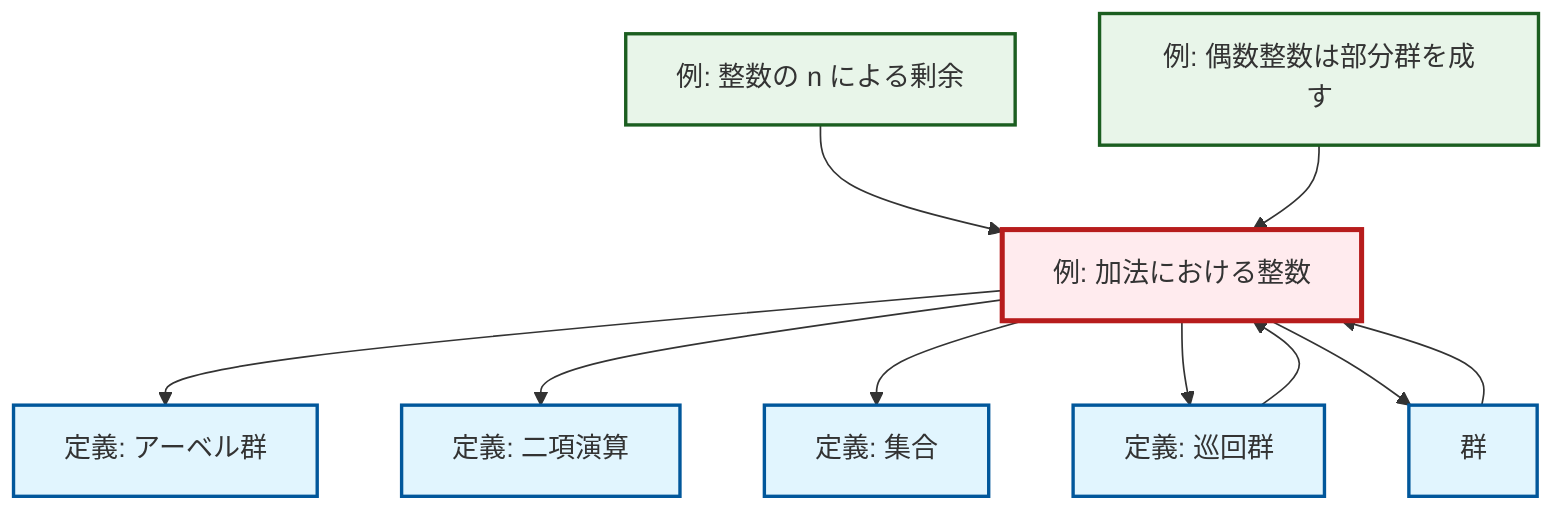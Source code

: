 graph TD
    classDef definition fill:#e1f5fe,stroke:#01579b,stroke-width:2px
    classDef theorem fill:#f3e5f5,stroke:#4a148c,stroke-width:2px
    classDef axiom fill:#fff3e0,stroke:#e65100,stroke-width:2px
    classDef example fill:#e8f5e9,stroke:#1b5e20,stroke-width:2px
    classDef current fill:#ffebee,stroke:#b71c1c,stroke-width:3px
    ex-even-integers-subgroup["例: 偶数整数は部分群を成す"]:::example
    ex-integers-addition["例: 加法における整数"]:::example
    def-group["群"]:::definition
    ex-quotient-integers-mod-n["例: 整数の n による剰余"]:::example
    def-set["定義: 集合"]:::definition
    def-abelian-group["定義: アーベル群"]:::definition
    def-cyclic-group["定義: 巡回群"]:::definition
    def-binary-operation["定義: 二項演算"]:::definition
    ex-quotient-integers-mod-n --> ex-integers-addition
    def-group --> ex-integers-addition
    ex-integers-addition --> def-abelian-group
    def-cyclic-group --> ex-integers-addition
    ex-integers-addition --> def-binary-operation
    ex-integers-addition --> def-set
    ex-even-integers-subgroup --> ex-integers-addition
    ex-integers-addition --> def-cyclic-group
    ex-integers-addition --> def-group
    class ex-integers-addition current